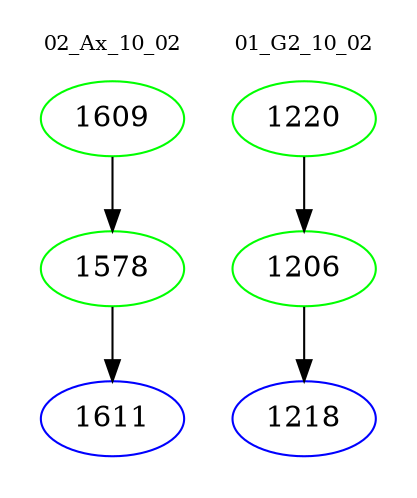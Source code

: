 digraph{
subgraph cluster_0 {
color = white
label = "02_Ax_10_02";
fontsize=10;
T0_1609 [label="1609", color="green"]
T0_1609 -> T0_1578 [color="black"]
T0_1578 [label="1578", color="green"]
T0_1578 -> T0_1611 [color="black"]
T0_1611 [label="1611", color="blue"]
}
subgraph cluster_1 {
color = white
label = "01_G2_10_02";
fontsize=10;
T1_1220 [label="1220", color="green"]
T1_1220 -> T1_1206 [color="black"]
T1_1206 [label="1206", color="green"]
T1_1206 -> T1_1218 [color="black"]
T1_1218 [label="1218", color="blue"]
}
}
